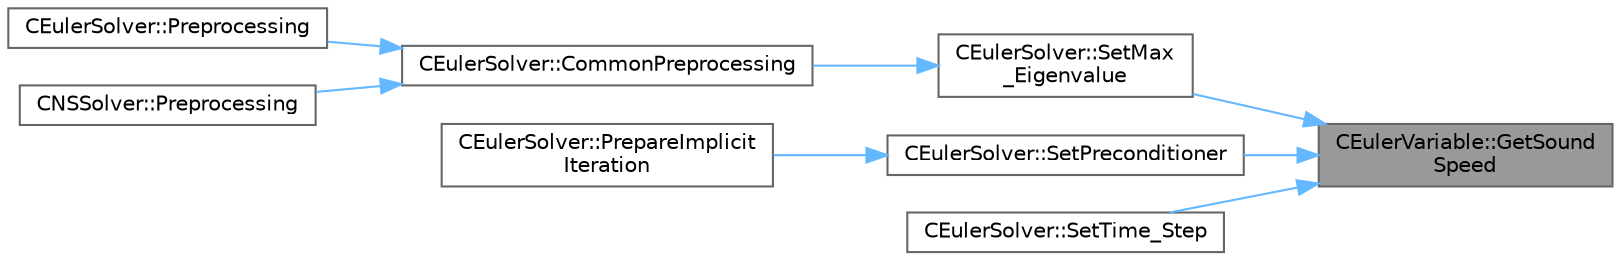 digraph "CEulerVariable::GetSoundSpeed"
{
 // LATEX_PDF_SIZE
  bgcolor="transparent";
  edge [fontname=Helvetica,fontsize=10,labelfontname=Helvetica,labelfontsize=10];
  node [fontname=Helvetica,fontsize=10,shape=box,height=0.2,width=0.4];
  rankdir="RL";
  Node1 [id="Node000001",label="CEulerVariable::GetSound\lSpeed",height=0.2,width=0.4,color="gray40", fillcolor="grey60", style="filled", fontcolor="black",tooltip="Get the speed of the sound."];
  Node1 -> Node2 [id="edge1_Node000001_Node000002",dir="back",color="steelblue1",style="solid",tooltip=" "];
  Node2 [id="Node000002",label="CEulerSolver::SetMax\l_Eigenvalue",height=0.2,width=0.4,color="grey40", fillcolor="white", style="filled",URL="$classCEulerSolver.html#ab1d1a9cf835e4fa232711959f7768be3",tooltip="Compute the max eigenvalue."];
  Node2 -> Node3 [id="edge2_Node000002_Node000003",dir="back",color="steelblue1",style="solid",tooltip=" "];
  Node3 [id="Node000003",label="CEulerSolver::CommonPreprocessing",height=0.2,width=0.4,color="grey40", fillcolor="white", style="filled",URL="$classCEulerSolver.html#a0d6f93feba8d6aad18edf3594213042b",tooltip="Preprocessing actions common to the Euler and NS solvers."];
  Node3 -> Node4 [id="edge3_Node000003_Node000004",dir="back",color="steelblue1",style="solid",tooltip=" "];
  Node4 [id="Node000004",label="CEulerSolver::Preprocessing",height=0.2,width=0.4,color="grey40", fillcolor="white", style="filled",URL="$classCEulerSolver.html#ab08b6aa95648e7ab973f9f247fe54b31",tooltip="Compute primitive variables and their gradients."];
  Node3 -> Node5 [id="edge4_Node000003_Node000005",dir="back",color="steelblue1",style="solid",tooltip=" "];
  Node5 [id="Node000005",label="CNSSolver::Preprocessing",height=0.2,width=0.4,color="grey40", fillcolor="white", style="filled",URL="$classCNSSolver.html#af83e7cb773797239cdc98fc4d202d32f",tooltip="Restart residual and compute gradients."];
  Node1 -> Node6 [id="edge5_Node000001_Node000006",dir="back",color="steelblue1",style="solid",tooltip=" "];
  Node6 [id="Node000006",label="CEulerSolver::SetPreconditioner",height=0.2,width=0.4,color="grey40", fillcolor="white", style="filled",URL="$classCEulerSolver.html#a0c511d1e0a149308c0efffa9e6b9db85",tooltip="Compute the preconditioner for convergence acceleration by Roe-Turkel method."];
  Node6 -> Node7 [id="edge6_Node000006_Node000007",dir="back",color="steelblue1",style="solid",tooltip=" "];
  Node7 [id="Node000007",label="CEulerSolver::PrepareImplicit\lIteration",height=0.2,width=0.4,color="grey40", fillcolor="white", style="filled",URL="$classCEulerSolver.html#afd623280ddc50fbc59b7ddcc9e638217",tooltip="Prepare an implicit iteration."];
  Node1 -> Node8 [id="edge7_Node000001_Node000008",dir="back",color="steelblue1",style="solid",tooltip=" "];
  Node8 [id="Node000008",label="CEulerSolver::SetTime_Step",height=0.2,width=0.4,color="grey40", fillcolor="white", style="filled",URL="$classCEulerSolver.html#a8b5cd9b0e0e01824888f647dcfbf6988",tooltip="Compute the time step for solving the Euler equations."];
}
